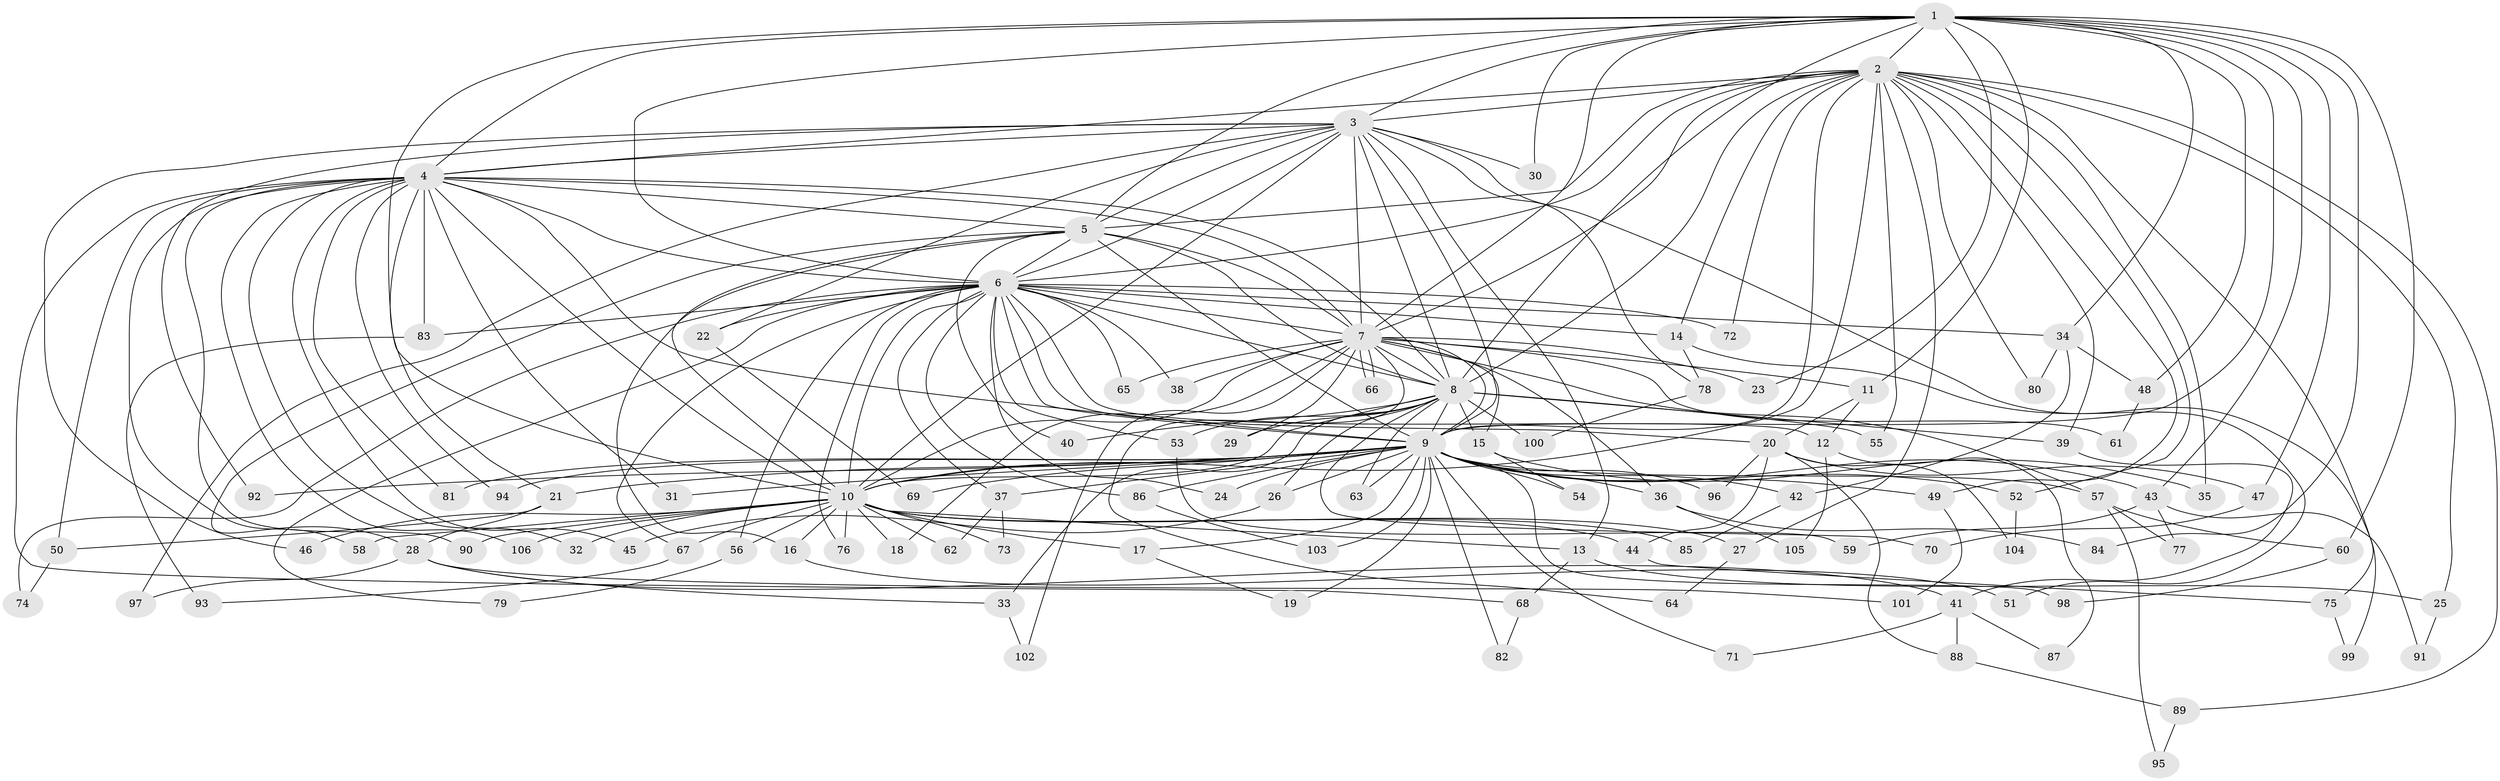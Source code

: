 // coarse degree distribution, {15: 0.025, 18: 0.025, 30: 0.025, 37: 0.0125, 6: 0.025, 4: 0.075, 3: 0.225, 2: 0.5, 7: 0.0125, 1: 0.0375, 5: 0.0375}
// Generated by graph-tools (version 1.1) at 2025/51/02/27/25 19:51:42]
// undirected, 106 vertices, 237 edges
graph export_dot {
graph [start="1"]
  node [color=gray90,style=filled];
  1;
  2;
  3;
  4;
  5;
  6;
  7;
  8;
  9;
  10;
  11;
  12;
  13;
  14;
  15;
  16;
  17;
  18;
  19;
  20;
  21;
  22;
  23;
  24;
  25;
  26;
  27;
  28;
  29;
  30;
  31;
  32;
  33;
  34;
  35;
  36;
  37;
  38;
  39;
  40;
  41;
  42;
  43;
  44;
  45;
  46;
  47;
  48;
  49;
  50;
  51;
  52;
  53;
  54;
  55;
  56;
  57;
  58;
  59;
  60;
  61;
  62;
  63;
  64;
  65;
  66;
  67;
  68;
  69;
  70;
  71;
  72;
  73;
  74;
  75;
  76;
  77;
  78;
  79;
  80;
  81;
  82;
  83;
  84;
  85;
  86;
  87;
  88;
  89;
  90;
  91;
  92;
  93;
  94;
  95;
  96;
  97;
  98;
  99;
  100;
  101;
  102;
  103;
  104;
  105;
  106;
  1 -- 2;
  1 -- 3;
  1 -- 4;
  1 -- 5;
  1 -- 6;
  1 -- 7;
  1 -- 8;
  1 -- 9;
  1 -- 10;
  1 -- 11;
  1 -- 23;
  1 -- 30;
  1 -- 34;
  1 -- 43;
  1 -- 47;
  1 -- 48;
  1 -- 60;
  1 -- 84;
  2 -- 3;
  2 -- 4;
  2 -- 5;
  2 -- 6;
  2 -- 7;
  2 -- 8;
  2 -- 9;
  2 -- 10;
  2 -- 14;
  2 -- 25;
  2 -- 27;
  2 -- 35;
  2 -- 39;
  2 -- 49;
  2 -- 52;
  2 -- 55;
  2 -- 72;
  2 -- 75;
  2 -- 80;
  2 -- 89;
  3 -- 4;
  3 -- 5;
  3 -- 6;
  3 -- 7;
  3 -- 8;
  3 -- 9;
  3 -- 10;
  3 -- 13;
  3 -- 22;
  3 -- 30;
  3 -- 46;
  3 -- 78;
  3 -- 92;
  3 -- 97;
  3 -- 99;
  4 -- 5;
  4 -- 6;
  4 -- 7;
  4 -- 8;
  4 -- 9;
  4 -- 10;
  4 -- 21;
  4 -- 31;
  4 -- 32;
  4 -- 45;
  4 -- 50;
  4 -- 58;
  4 -- 68;
  4 -- 81;
  4 -- 83;
  4 -- 90;
  4 -- 94;
  4 -- 106;
  5 -- 6;
  5 -- 7;
  5 -- 8;
  5 -- 9;
  5 -- 10;
  5 -- 16;
  5 -- 28;
  5 -- 40;
  6 -- 7;
  6 -- 8;
  6 -- 9;
  6 -- 10;
  6 -- 12;
  6 -- 14;
  6 -- 20;
  6 -- 22;
  6 -- 24;
  6 -- 34;
  6 -- 37;
  6 -- 38;
  6 -- 53;
  6 -- 56;
  6 -- 65;
  6 -- 67;
  6 -- 72;
  6 -- 74;
  6 -- 76;
  6 -- 79;
  6 -- 83;
  6 -- 86;
  7 -- 8;
  7 -- 9;
  7 -- 10;
  7 -- 11;
  7 -- 15;
  7 -- 18;
  7 -- 23;
  7 -- 29;
  7 -- 36;
  7 -- 38;
  7 -- 57;
  7 -- 61;
  7 -- 64;
  7 -- 65;
  7 -- 66;
  7 -- 66;
  7 -- 102;
  8 -- 9;
  8 -- 10;
  8 -- 15;
  8 -- 26;
  8 -- 29;
  8 -- 33;
  8 -- 39;
  8 -- 40;
  8 -- 53;
  8 -- 55;
  8 -- 63;
  8 -- 70;
  8 -- 100;
  9 -- 10;
  9 -- 17;
  9 -- 19;
  9 -- 21;
  9 -- 24;
  9 -- 26;
  9 -- 31;
  9 -- 36;
  9 -- 37;
  9 -- 42;
  9 -- 43;
  9 -- 49;
  9 -- 52;
  9 -- 54;
  9 -- 57;
  9 -- 63;
  9 -- 69;
  9 -- 71;
  9 -- 81;
  9 -- 82;
  9 -- 86;
  9 -- 92;
  9 -- 94;
  9 -- 96;
  9 -- 98;
  9 -- 103;
  10 -- 13;
  10 -- 16;
  10 -- 17;
  10 -- 18;
  10 -- 27;
  10 -- 32;
  10 -- 44;
  10 -- 46;
  10 -- 56;
  10 -- 58;
  10 -- 62;
  10 -- 67;
  10 -- 73;
  10 -- 76;
  10 -- 85;
  10 -- 90;
  10 -- 106;
  11 -- 12;
  11 -- 20;
  12 -- 87;
  12 -- 105;
  13 -- 25;
  13 -- 68;
  14 -- 51;
  14 -- 78;
  15 -- 35;
  15 -- 54;
  16 -- 51;
  17 -- 19;
  20 -- 44;
  20 -- 47;
  20 -- 88;
  20 -- 96;
  20 -- 104;
  21 -- 28;
  21 -- 50;
  22 -- 69;
  25 -- 91;
  26 -- 45;
  27 -- 64;
  28 -- 33;
  28 -- 41;
  28 -- 97;
  28 -- 101;
  33 -- 102;
  34 -- 42;
  34 -- 48;
  34 -- 80;
  36 -- 84;
  36 -- 105;
  37 -- 62;
  37 -- 73;
  39 -- 41;
  41 -- 71;
  41 -- 87;
  41 -- 88;
  42 -- 85;
  43 -- 59;
  43 -- 77;
  43 -- 91;
  44 -- 75;
  47 -- 70;
  48 -- 61;
  49 -- 101;
  50 -- 74;
  52 -- 104;
  53 -- 59;
  56 -- 79;
  57 -- 60;
  57 -- 77;
  57 -- 95;
  60 -- 98;
  67 -- 93;
  68 -- 82;
  75 -- 99;
  78 -- 100;
  83 -- 93;
  86 -- 103;
  88 -- 89;
  89 -- 95;
}
